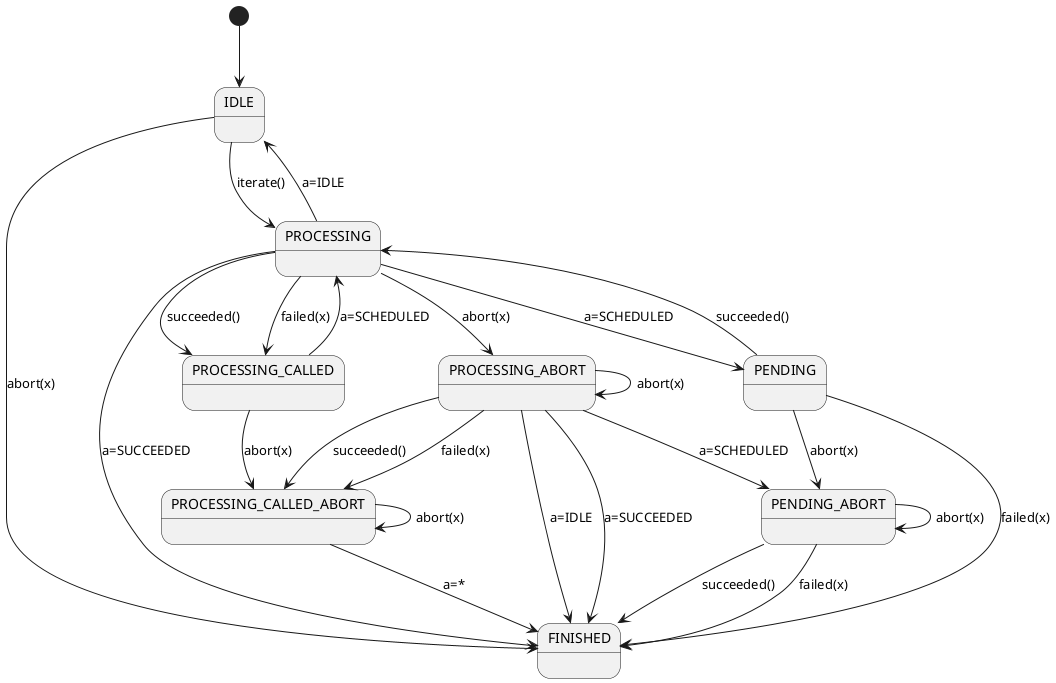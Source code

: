 @startuml

IDLE:
PROCESSING:
PROCESSING_CALLED:
PROCESSING_ABORT:
PROCESSING_CALLED_ABORT:
PENDING:
PENDING_ABORT:
FINISHED:

[*] --> IDLE

IDLE --> PROCESSING: iterate()
IDLE --> FINISHED: abort(x)

PROCESSING --> IDLE: a=IDLE
PROCESSING --> FINISHED: a=SUCCEEDED
PROCESSING --> PENDING: a=SCHEDULED
PROCESSING --> PROCESSING_CALLED: succeeded()
PROCESSING --> PROCESSING_CALLED: failed(x)
PROCESSING --> PROCESSING_ABORT: abort(x)

PENDING --> PROCESSING: succeeded()
PENDING --> FINISHED: failed(x)
PENDING --> PENDING_ABORT: abort(x)

PROCESSING_CALLED --> PROCESSING: a=SCHEDULED
PROCESSING_CALLED --> PROCESSING_CALLED_ABORT: abort(x)

PROCESSING_ABORT --> FINISHED: a=IDLE
PROCESSING_ABORT --> FINISHED: a=SUCCEEDED
PROCESSING_ABORT --> PENDING_ABORT: a=SCHEDULED
PROCESSING_ABORT --> PROCESSING_CALLED_ABORT: succeeded()
PROCESSING_ABORT --> PROCESSING_CALLED_ABORT: failed(x)
PROCESSING_ABORT --> PROCESSING_ABORT: abort(x)

PENDING_ABORT --> FINISHED: succeeded()
PENDING_ABORT --> FINISHED: failed(x)
PENDING_ABORT --> PENDING_ABORT: abort(x)

PROCESSING_CALLED_ABORT -> FINISHED: a=*
PROCESSING_CALLED_ABORT -> PROCESSING_CALLED_ABORT: abort(x)

@enduml